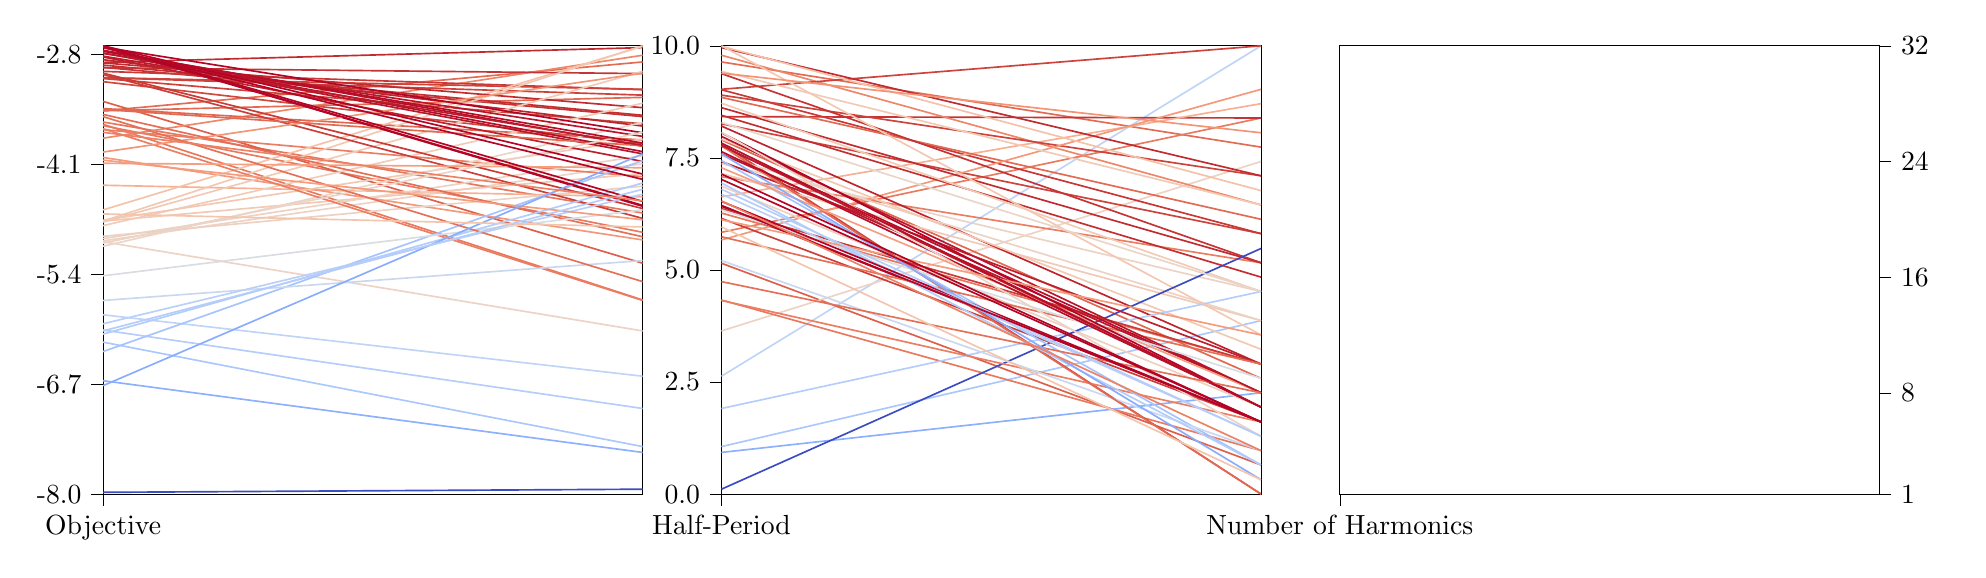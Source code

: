 % This file was created with tikzplotlib v0.10.1.
\begin{tikzpicture}

\definecolor{burlywood247176147}{RGB}{247,176,147}
\definecolor{coral22911288}{RGB}{229,112,88}
\definecolor{coral23211892}{RGB}{232,118,92}
\definecolor{coral23312093}{RGB}{233,120,93}
\definecolor{darkgray176}{RGB}{176,176,176}
\definecolor{darksalmon243148117}{RGB}{243,148,117}
\definecolor{darksalmon244152122}{RGB}{244,152,122}
\definecolor{firebrick180438}{RGB}{180,4,38}
\definecolor{firebrick1831340}{RGB}{183,13,40}
\definecolor{firebrick1862243}{RGB}{186,22,43}
\definecolor{firebrick1872744}{RGB}{187,27,44}
\definecolor{firebrick1893145}{RGB}{189,31,45}
\definecolor{firebrick1903646}{RGB}{190,36,46}
\definecolor{firebrick1934348}{RGB}{193,43,48}
\definecolor{firebrick1954649}{RGB}{195,46,49}
\definecolor{firebrick1975152}{RGB}{197,51,52}
\definecolor{firebrick2005654}{RGB}{200,56,54}
\definecolor{firebrick2025955}{RGB}{202,59,55}
\definecolor{firebrick2036256}{RGB}{203,62,56}
\definecolor{gainsboro202216239}{RGB}{202,216,239}
\definecolor{gainsboro217220225}{RGB}{217,220,225}
\definecolor{gainsboro234213201}{RGB}{234,213,201}
\definecolor{indianred2056659}{RGB}{205,66,59}
\definecolor{indianred2087161}{RGB}{208,71,61}
\definecolor{indianred2219575}{RGB}{221,95,75}
\definecolor{indianred22510381}{RGB}{225,103,81}
\definecolor{indianred22610582}{RGB}{226,105,82}
\definecolor{indianred22710784}{RGB}{227,107,84}
\definecolor{indianred22811086}{RGB}{228,110,86}
\definecolor{lightblue171200253}{RGB}{171,200,253}
\definecolor{lightblue178204251}{RGB}{178,204,251}
\definecolor{lightblue181205250}{RGB}{181,205,250}
\definecolor{lightblue186208248}{RGB}{186,208,248}
\definecolor{lightblue192212245}{RGB}{192,212,245}
\definecolor{lightpink245193169}{RGB}{245,193,169}
\definecolor{lightsalmon245156125}{RGB}{245,156,125}
\definecolor{lightsalmon245159128}{RGB}{245,159,128}
\definecolor{lightskyblue137172253}{RGB}{137,172,253}
\definecolor{lightskyblue141176254}{RGB}{141,176,254}
\definecolor{lightskyblue165195254}{RGB}{165,195,254}
\definecolor{royalblue5976192}{RGB}{59,76,192}
\definecolor{salmon23312295}{RGB}{233,122,95}
\definecolor{salmon23512598}{RGB}{235,125,98}
\definecolor{salmon236129101}{RGB}{236,129,101}
\definecolor{salmon238134105}{RGB}{238,134,105}
\definecolor{wheat235211198}{RGB}{235,211,198}
\definecolor{wheat236211197}{RGB}{236,211,197}
\definecolor{wheat237210195}{RGB}{237,210,195}
\definecolor{wheat238208192}{RGB}{238,208,192}
\definecolor{wheat242201180}{RGB}{242,201,180}
\definecolor{wheat242203183}{RGB}{242,203,183}
\definecolor{wheat243200178}{RGB}{243,200,178}
\definecolor{wheat244197173}{RGB}{244,197,173}

\begin{groupplot}[group style={group size=4 by 1}]
\nextgroupplot[
tick align=outside,
tick pos=left,
x grid style={darkgray176},
xmin=0, xmax=1,
xtick style={color=black},
xtick={0},
xticklabels={Objective},
y grid style={darkgray176},
ymin=0, ymax=1,
ytick style={color=black},
ytick={0,0.245,0.49,0.735,0.98},
yticklabels={-8.0,-6.7,-5.4,-4.1,-2.8}
]
\addplot [semithick, wheat236211197]
table {%
0 0.565
1 0.737
};
\addplot [semithick, lightblue171200253]
table {%
0 0.339
1 0.106
};
\addplot [semithick, lightblue192212245]
table {%
0 0.4
1 0.263
};
\addplot [semithick, indianred22710784]
table {%
0 0.855
1 0.964
};
\addplot [semithick, coral23211892]
table {%
0 0.83
1 0.627
};
\addplot [semithick, salmon23312295]
table {%
0 0.822
1 0.584
};
\addplot [semithick, indianred2219575]
table {%
0 0.876
1 0.515
};
\addplot [semithick, wheat236211197]
table {%
0 0.563
1 0.364
};
\addplot [semithick, firebrick1975152]
table {%
0 0.952
1 0.842
};
\addplot [semithick, coral23312093]
table {%
0 0.825
1 0.433
};
\addplot [semithick, salmon238134105]
table {%
0 0.794
1 0.979
};
\addplot [semithick, indianred2087161]
table {%
0 0.92
1 0.782
};
\addplot [semithick, indianred22510381]
table {%
0 0.86
1 0.79
};
\addplot [semithick, indianred2056659]
table {%
0 0.927
1 0.826
};
\addplot [semithick, firebrick2005654]
table {%
0 0.943
1 0.902
};
\addplot [semithick, indianred2056659]
table {%
0 0.929
1 0.903
};
\addplot [semithick, burlywood247176147]
table {%
0 0.689
1 0.663
};
\addplot [semithick, indianred22610582]
table {%
0 0.855
1 0.885
};
\addplot [semithick, salmon23512598]
table {%
0 0.813
1 0.708
};
\addplot [semithick, indianred2056659]
table {%
0 0.929
1 0.89
};
\addplot [semithick, darksalmon244152122]
table {%
0 0.751
1 0.567
};
\addplot [semithick, firebrick1934348]
table {%
0 0.963
1 0.996
};
\addplot [semithick, lightpink245193169]
table {%
0 0.634
1 0.999
};
\addplot [semithick, firebrick1934348]
table {%
0 0.962
1 0.862
};
\addplot [semithick, firebrick1954649]
table {%
0 0.957
1 0.845
};
\addplot [semithick, wheat242201180]
table {%
0 0.609
1 0.715
};
\addplot [semithick, firebrick1975152]
table {%
0 0.951
1 0.938
};
\addplot [semithick, firebrick1903646]
table {%
0 0.969
1 0.821
};
\addplot [semithick, lightskyblue141176254]
table {%
0 0.253
1 0.093
};
\addplot [semithick, wheat237210195]
table {%
0 0.57
1 0.755
};
\addplot [semithick, wheat238208192]
table {%
0 0.575
1 0.687
};
\addplot [semithick, wheat242203183]
table {%
0 0.599
1 0.872
};
\addplot [semithick, wheat243200178]
table {%
0 0.611
1 0.792
};
\addplot [semithick, lightblue181205250]
table {%
0 0.366
1 0.191
};
\addplot [semithick, wheat243200178]
table {%
0 0.609
1 1.0
};
\addplot [semithick, royalblue5976192]
table {%
0 0.004
1 0.011
};
\addplot [semithick, gainsboro234213201]
table {%
0 0.553
1 0.829
};
\addplot [semithick, wheat242201180]
table {%
0 0.607
1 0.943
};
\addplot [semithick, firebrick180438]
table {%
0 0.998
1 0.642
};
\addplot [semithick, firebrick2036256]
table {%
0 0.936
1 0.615
};
\addplot [semithick, salmon23512598]
table {%
0 0.815
1 0.432
};
\addplot [semithick, firebrick1893145]
table {%
0 0.975
1 0.742
};
\addplot [semithick, lightskyblue165195254]
table {%
0 0.318
1 0.744
};
\addplot [semithick, firebrick2025955]
table {%
0 0.939
1 0.637
};
\addplot [semithick, gainsboro202216239]
table {%
0 0.432
1 0.521
};
\addplot [semithick, darksalmon243148117]
table {%
0 0.763
1 0.939
};
\addplot [semithick, indianred22811086]
table {%
0 0.847
1 0.574
};
\addplot [semithick, firebrick1831340]
table {%
0 0.99
1 0.776
};
\addplot [semithick, lightblue186208248]
table {%
0 0.38
1 0.669
};
\addplot [semithick, firebrick1862243]
table {%
0 0.984
1 0.759
};
\addplot [semithick, indianred22610582]
table {%
0 0.858
1 0.777
};
\addplot [semithick, lightsalmon245159128]
table {%
0 0.738
1 0.728
};
\addplot [semithick, firebrick1862243]
table {%
0 0.983
1 0.798
};
\addplot [semithick, gainsboro217220225]
table {%
0 0.487
1 0.634
};
\addplot [semithick, firebrick180438]
table {%
0 0.997
1 0.806
};
\addplot [semithick, lightblue178204251]
table {%
0 0.357
1 0.694
};
\addplot [semithick, firebrick1831340]
table {%
0 0.988
1 0.764
};
\addplot [semithick, firebrick1872744]
table {%
0 0.977
1 0.778
};
\addplot [semithick, wheat235211198]
table {%
0 0.56
1 0.807
};
\addplot [semithick, coral22911288]
table {%
0 0.842
1 0.474
};
\addplot [semithick, lightsalmon245156125]
table {%
0 0.745
1 0.612
};
\addplot [semithick, firebrick1831340]
table {%
0 0.989
1 0.783
};
\addplot [semithick, lightskyblue137172253]
table {%
0 0.242
1 0.759
};
\addplot [semithick, firebrick180438]
table {%
0 1.0
1 0.714
};
\addplot [semithick, firebrick180438]
table {%
0 1
1 0.653
};
\addplot [semithick, lightblue181205250]
table {%
0 0.364
1 0.68
};
\addplot [semithick, firebrick180438]
table {%
0 0.999
1 0.644
};
\addplot [semithick, salmon236129101]
table {%
0 0.807
1 0.654
};
\addplot [semithick, wheat244197173]
table {%
0 0.625
1 0.596
};
\addplot [semithick, firebrick180438]
table {%
0 0.996
1 0.702
};

\nextgroupplot[
tick align=outside,
tick pos=left,
x grid style={darkgray176},
xmin=0, xmax=1,
xtick style={color=black},
xtick={0},
xticklabels={Half-Period},
y grid style={darkgray176},
ymin=0, ymax=1,
ytick style={color=black},
ytick={0,0.25,0.5,0.75,1},
yticklabels={0.0,2.5,5.0,7.5,10.0}
]
\addplot [semithick, wheat236211197]
table {%
0 0.737
1 0.452
};
\addplot [semithick, lightblue171200253]
table {%
0 0.106
1 0.387
};
\addplot [semithick, lightblue192212245]
table {%
0 0.263
1 1
};
\addplot [semithick, indianred22710784]
table {%
0 0.964
1 0.774
};
\addplot [semithick, coral23211892]
table {%
0 0.627
1 0.29
};
\addplot [semithick, salmon23312295]
table {%
0 0.584
1 0.839
};
\addplot [semithick, indianred2219575]
table {%
0 0.515
1 0.065
};
\addplot [semithick, wheat236211197]
table {%
0 0.364
1 0.742
};
\addplot [semithick, firebrick1975152]
table {%
0 0.842
1 0.839
};
\addplot [semithick, coral23312093]
table {%
0 0.433
1 0.097
};
\addplot [semithick, salmon238134105]
table {%
0 0.979
1 0.645
};
\addplot [semithick, indianred2087161]
table {%
0 0.782
1 0
};
\addplot [semithick, indianred22510381]
table {%
0 0.79
1 0.258
};
\addplot [semithick, indianred2056659]
table {%
0 0.826
1 0.581
};
\addplot [semithick, firebrick2005654]
table {%
0 0.902
1 0.581
};
\addplot [semithick, indianred2056659]
table {%
0 0.903
1 1
};
\addplot [semithick, burlywood247176147]
table {%
0 0.663
1 0.871
};
\addplot [semithick, indianred22610582]
table {%
0 0.885
1 0.613
};
\addplot [semithick, salmon23512598]
table {%
0 0.708
1 0.516
};
\addplot [semithick, indianred2056659]
table {%
0 0.89
1 0.71
};
\addplot [semithick, darksalmon244152122]
table {%
0 0.567
1 0.903
};
\addplot [semithick, firebrick1934348]
table {%
0 0.996
1 0.71
};
\addplot [semithick, lightpink245193169]
table {%
0 0.999
1 0.677
};
\addplot [semithick, firebrick1934348]
table {%
0 0.862
1 0.516
};
\addplot [semithick, firebrick1954649]
table {%
0 0.845
1 0.484
};
\addplot [semithick, wheat242201180]
table {%
0 0.715
1 0.387
};
\addplot [semithick, firebrick1975152]
table {%
0 0.938
1 0.516
};
\addplot [semithick, firebrick1903646]
table {%
0 0.821
1 0.29
};
\addplot [semithick, lightskyblue141176254]
table {%
0 0.093
1 0.226
};
\addplot [semithick, wheat237210195]
table {%
0 0.755
1 0.387
};
\addplot [semithick, wheat238208192]
table {%
0 0.687
1 0.194
};
\addplot [semithick, wheat242203183]
table {%
0 0.872
1 0.452
};
\addplot [semithick, wheat243200178]
table {%
0 0.792
1 0.323
};
\addplot [semithick, lightblue181205250]
table {%
0 0.191
1 0.452
};
\addplot [semithick, wheat243200178]
table {%
0 1.0
1 0.355
};
\addplot [semithick, royalblue5976192]
table {%
0 0.011
1 0.548
};
\addplot [semithick, gainsboro234213201]
table {%
0 0.829
1 0.452
};
\addplot [semithick, wheat242201180]
table {%
0 0.943
1 0.645
};
\addplot [semithick, firebrick180438]
table {%
0 0.642
1 0.161
};
\addplot [semithick, firebrick2036256]
table {%
0 0.615
1 0.161
};
\addplot [semithick, salmon23512598]
table {%
0 0.432
1 0.161
};
\addplot [semithick, firebrick1893145]
table {%
0 0.742
1 0.29
};
\addplot [semithick, lightskyblue165195254]
table {%
0 0.744
1 0.065
};
\addplot [semithick, firebrick2025955]
table {%
0 0.637
1 0.29
};
\addplot [semithick, gainsboro202216239]
table {%
0 0.521
1 0.097
};
\addplot [semithick, darksalmon243148117]
table {%
0 0.939
1 0.806
};
\addplot [semithick, indianred22811086]
table {%
0 0.574
1 0.29
};
\addplot [semithick, firebrick1831340]
table {%
0 0.776
1 0.226
};
\addplot [semithick, lightblue186208248]
table {%
0 0.669
1 0.129
};
\addplot [semithick, firebrick1862243]
table {%
0 0.759
1 0.226
};
\addplot [semithick, indianred22610582]
table {%
0 0.777
1 0
};
\addplot [semithick, lightsalmon245159128]
table {%
0 0.728
1 0.226
};
\addplot [semithick, firebrick1862243]
table {%
0 0.798
1 0.226
};
\addplot [semithick, gainsboro217220225]
table {%
0 0.634
1 0.258
};
\addplot [semithick, firebrick180438]
table {%
0 0.806
1 0.194
};
\addplot [semithick, lightblue178204251]
table {%
0 0.694
1 0.065
};
\addplot [semithick, firebrick1831340]
table {%
0 0.764
1 0.194
};
\addplot [semithick, firebrick1872744]
table {%
0 0.778
1 0.194
};
\addplot [semithick, wheat235211198]
table {%
0 0.807
1 0.129
};
\addplot [semithick, coral22911288]
table {%
0 0.474
1 0.226
};
\addplot [semithick, lightsalmon245156125]
table {%
0 0.612
1 0.355
};
\addplot [semithick, firebrick1831340]
table {%
0 0.783
1 0.194
};
\addplot [semithick, lightskyblue137172253]
table {%
0 0.759
1 0.032
};
\addplot [semithick, firebrick180438]
table {%
0 0.714
1 0.161
};
\addplot [semithick, firebrick180438]
table {%
0 0.653
1 0.161
};
\addplot [semithick, lightblue181205250]
table {%
0 0.68
1 0.129
};
\addplot [semithick, firebrick180438]
table {%
0 0.644
1 0.161
};
\addplot [semithick, salmon236129101]
table {%
0 0.654
1 0.097
};
\addplot [semithick, wheat244197173]
table {%
0 0.596
1 0.032
};
\addplot [semithick, firebrick180438]
table {%
0 0.702
1 0.161
};

\nextgroupplot[
tick align=outside,
x grid style={darkgray176},
xmin=0, xmax=1,
xtick pos=left,
xtick style={color=black},
xtick={0},
xticklabels={Number of Harmonics},
y grid style={darkgray176},
ymin=0, ymax=1,
ytick pos=right,
ytick style={color=black},
ytick={0,0.226,0.484,0.742,1},
yticklabel style={anchor=west},
yticklabels={1,8,16,24,32}
]

\nextgroupplot[
hide x axis,
hide y axis,
tick align=outside,
tick pos=left,
x grid style={darkgray176},
xmin=0, xmax=1,
xtick style={color=black},
y grid style={darkgray176},
ymin=0, ymax=1,
ytick style={color=black}
]
\end{groupplot}

\end{tikzpicture}
